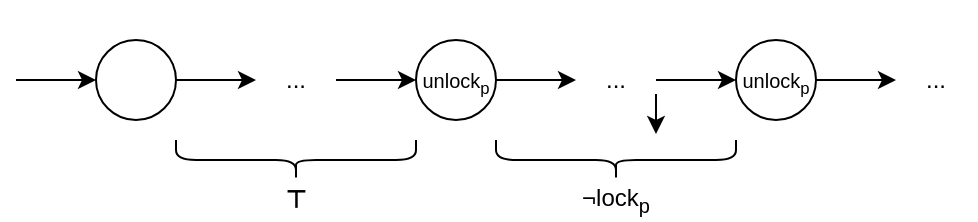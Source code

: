 <mxfile version="12.2.9" type="device" pages="1"><diagram id="ovWHFkiWP1j_eF4NgPLT" name="Page-1"><mxGraphModel dx="840" dy="587" grid="1" gridSize="10" guides="1" tooltips="1" connect="1" arrows="1" fold="1" page="1" pageScale="1" pageWidth="850" pageHeight="1100" math="0" shadow="0"><root><mxCell id="0"/><mxCell id="1" parent="0"/><mxCell id="nzBWt_ypXYG8x3MmaBBG-1" value="" style="endArrow=classic;html=1;" edge="1" parent="1"><mxGeometry width="50" height="50" relative="1" as="geometry"><mxPoint x="80" y="200" as="sourcePoint"/><mxPoint x="120" y="200" as="targetPoint"/></mxGeometry></mxCell><mxCell id="nzBWt_ypXYG8x3MmaBBG-2" value="" style="ellipse;whiteSpace=wrap;html=1;aspect=fixed;" vertex="1" parent="1"><mxGeometry x="120" y="180" width="40" height="40" as="geometry"/></mxCell><mxCell id="nzBWt_ypXYG8x3MmaBBG-4" value="..." style="text;html=1;strokeColor=none;fillColor=none;align=center;verticalAlign=middle;whiteSpace=wrap;rounded=0;" vertex="1" parent="1"><mxGeometry x="200" y="160" width="40" height="80" as="geometry"/></mxCell><mxCell id="nzBWt_ypXYG8x3MmaBBG-5" value="" style="endArrow=classic;html=1;" edge="1" parent="1"><mxGeometry width="50" height="50" relative="1" as="geometry"><mxPoint x="240" y="200" as="sourcePoint"/><mxPoint x="280" y="200" as="targetPoint"/></mxGeometry></mxCell><mxCell id="nzBWt_ypXYG8x3MmaBBG-6" value="&lt;font style=&quot;font-size: 10px&quot;&gt;unlock&lt;sub&gt;p&lt;/sub&gt;&lt;/font&gt;" style="ellipse;whiteSpace=wrap;html=1;aspect=fixed;" vertex="1" parent="1"><mxGeometry x="280" y="180" width="40" height="40" as="geometry"/></mxCell><mxCell id="nzBWt_ypXYG8x3MmaBBG-7" value="" style="endArrow=classic;html=1;" edge="1" parent="1"><mxGeometry width="50" height="50" relative="1" as="geometry"><mxPoint x="320" y="200" as="sourcePoint"/><mxPoint x="360" y="200" as="targetPoint"/></mxGeometry></mxCell><mxCell id="nzBWt_ypXYG8x3MmaBBG-8" value="..." style="text;html=1;strokeColor=none;fillColor=none;align=center;verticalAlign=middle;whiteSpace=wrap;rounded=0;" vertex="1" parent="1"><mxGeometry x="360" y="160" width="40" height="80" as="geometry"/></mxCell><mxCell id="nzBWt_ypXYG8x3MmaBBG-9" value="" style="endArrow=classic;html=1;" edge="1" parent="1"><mxGeometry width="50" height="50" relative="1" as="geometry"><mxPoint x="160" y="200" as="sourcePoint"/><mxPoint x="200" y="200" as="targetPoint"/></mxGeometry></mxCell><mxCell id="nzBWt_ypXYG8x3MmaBBG-10" value="" style="endArrow=classic;html=1;" edge="1" parent="1"><mxGeometry width="50" height="50" relative="1" as="geometry"><mxPoint x="400" y="200" as="sourcePoint"/><mxPoint x="440" y="200" as="targetPoint"/></mxGeometry></mxCell><mxCell id="nzBWt_ypXYG8x3MmaBBG-11" value="&lt;font style=&quot;font-size: 10px&quot;&gt;un&lt;font style=&quot;font-size: 10px&quot;&gt;lock&lt;sub&gt;p&lt;/sub&gt;&lt;/font&gt;&lt;/font&gt;" style="ellipse;whiteSpace=wrap;html=1;aspect=fixed;" vertex="1" parent="1"><mxGeometry x="440" y="180" width="40" height="40" as="geometry"/></mxCell><mxCell id="nzBWt_ypXYG8x3MmaBBG-13" value="" style="endArrow=classic;html=1;" edge="1" parent="1"><mxGeometry width="50" height="50" relative="1" as="geometry"><mxPoint x="480" y="200" as="sourcePoint"/><mxPoint x="520" y="200" as="targetPoint"/></mxGeometry></mxCell><mxCell id="nzBWt_ypXYG8x3MmaBBG-14" value="..." style="text;html=1;strokeColor=none;fillColor=none;align=center;verticalAlign=middle;whiteSpace=wrap;rounded=0;" vertex="1" parent="1"><mxGeometry x="520" y="160" width="40" height="80" as="geometry"/></mxCell><mxCell id="nzBWt_ypXYG8x3MmaBBG-15" value="" style="shape=curlyBracket;whiteSpace=wrap;html=1;rounded=1;rotation=-90;" vertex="1" parent="1"><mxGeometry x="210" y="180" width="20" height="120" as="geometry"/></mxCell><mxCell id="nzBWt_ypXYG8x3MmaBBG-16" value="" style="shape=curlyBracket;whiteSpace=wrap;html=1;rounded=1;rotation=-90;" vertex="1" parent="1"><mxGeometry x="370" y="180" width="20" height="120" as="geometry"/></mxCell><mxCell id="nzBWt_ypXYG8x3MmaBBG-23" style="edgeStyle=orthogonalEdgeStyle;rounded=0;orthogonalLoop=1;jettySize=auto;html=1;" edge="1" parent="1"><mxGeometry relative="1" as="geometry"><mxPoint x="400" y="207" as="sourcePoint"/><mxPoint x="400" y="227" as="targetPoint"/></mxGeometry></mxCell><mxCell id="nzBWt_ypXYG8x3MmaBBG-24" value="&lt;span class=&quot;box&quot;&gt;¬lock&lt;/span&gt;&lt;sub&gt;p&lt;/sub&gt;" style="text;html=1;strokeColor=none;fillColor=none;align=center;verticalAlign=middle;whiteSpace=wrap;rounded=0;" vertex="1" parent="1"><mxGeometry x="360" y="250" width="40" height="20" as="geometry"/></mxCell><mxCell id="nzBWt_ypXYG8x3MmaBBG-26" value="&lt;b&gt;⊤&lt;/b&gt;" style="text;html=1;strokeColor=none;fillColor=none;align=center;verticalAlign=middle;whiteSpace=wrap;rounded=0;" vertex="1" parent="1"><mxGeometry x="200" y="250" width="40" height="20" as="geometry"/></mxCell></root></mxGraphModel></diagram></mxfile>